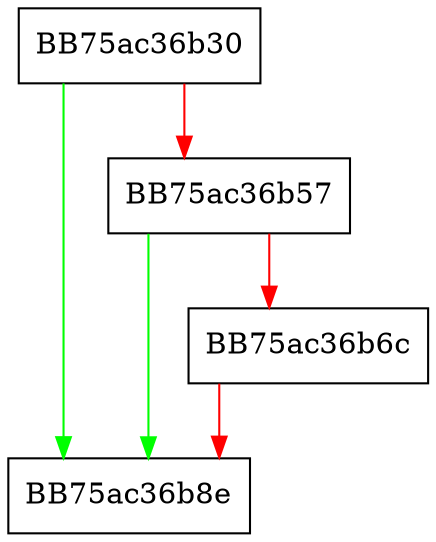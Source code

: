 digraph InitModule {
  node [shape="box"];
  graph [splines=ortho];
  BB75ac36b30 -> BB75ac36b8e [color="green"];
  BB75ac36b30 -> BB75ac36b57 [color="red"];
  BB75ac36b57 -> BB75ac36b8e [color="green"];
  BB75ac36b57 -> BB75ac36b6c [color="red"];
  BB75ac36b6c -> BB75ac36b8e [color="red"];
}